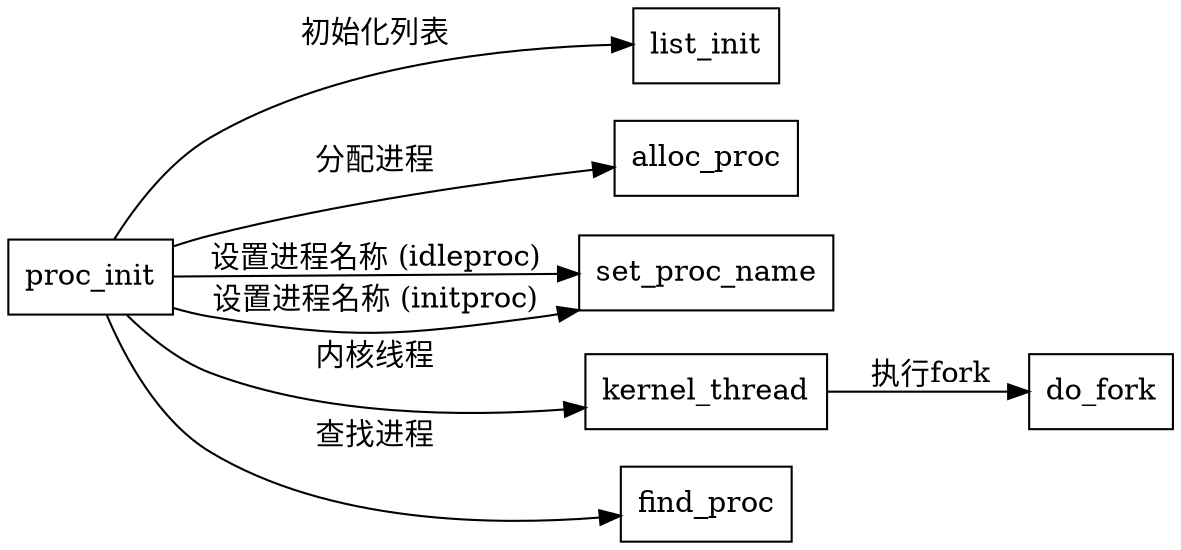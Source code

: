 digraph proc_init_call_graph {
    rankdir=LR;
    node [shape=box];

    proc_init -> list_init [label="初始化列表"];
    proc_init -> alloc_proc [label="分配进程"];
    proc_init -> set_proc_name [label="设置进程名称 (idleproc)"];
    proc_init -> kernel_thread [label="内核线程"];
    proc_init -> find_proc [label="查找进程"];
    proc_init -> set_proc_name [label="设置进程名称 (initproc)"];

    kernel_thread -> do_fork [label="执行fork"];
}